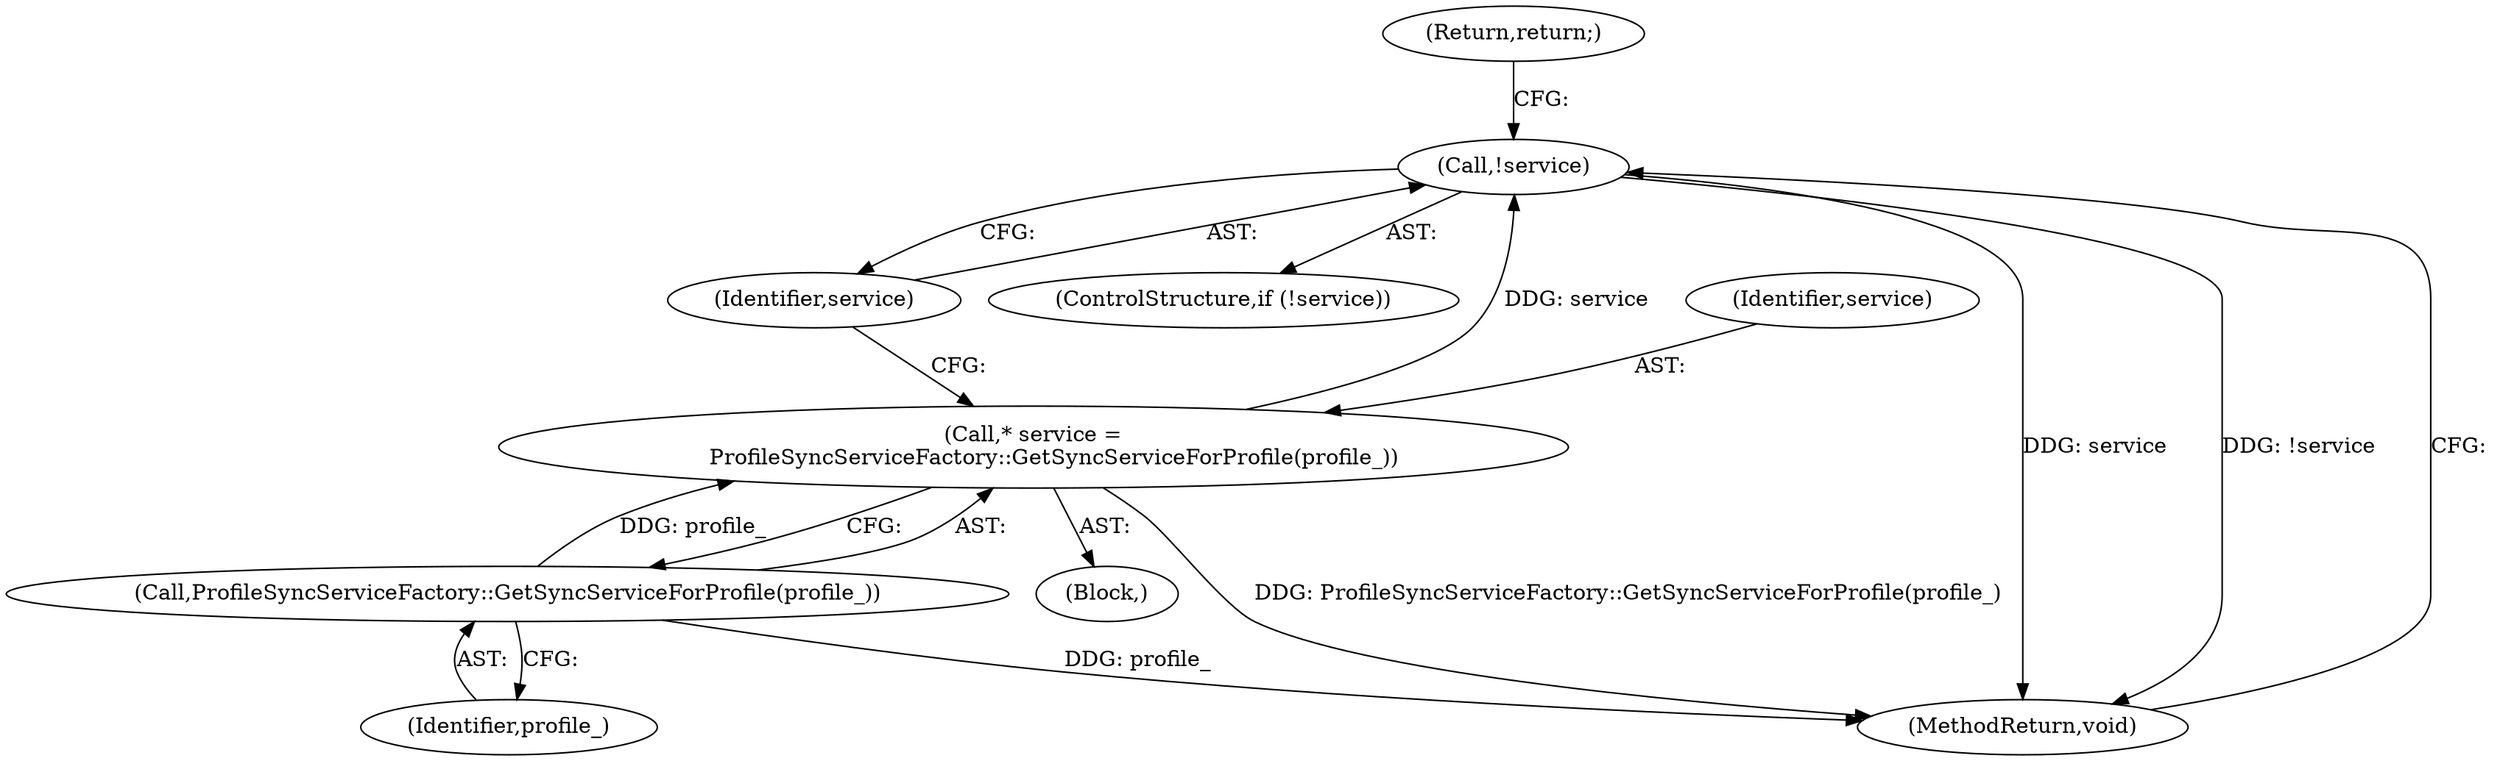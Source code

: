digraph "0_Chrome_32a9879fc01c24f9216bb2975200ab8a4afac80c_0@pointer" {
"1000110" [label="(Call,!service)"];
"1000105" [label="(Call,* service =\n      ProfileSyncServiceFactory::GetSyncServiceForProfile(profile_))"];
"1000107" [label="(Call,ProfileSyncServiceFactory::GetSyncServiceForProfile(profile_))"];
"1000108" [label="(Identifier,profile_)"];
"1000105" [label="(Call,* service =\n      ProfileSyncServiceFactory::GetSyncServiceForProfile(profile_))"];
"1000103" [label="(Block,)"];
"1000109" [label="(ControlStructure,if (!service))"];
"1000110" [label="(Call,!service)"];
"1000107" [label="(Call,ProfileSyncServiceFactory::GetSyncServiceForProfile(profile_))"];
"1000111" [label="(Identifier,service)"];
"1000106" [label="(Identifier,service)"];
"1000112" [label="(Return,return;)"];
"1000114" [label="(MethodReturn,void)"];
"1000110" -> "1000109"  [label="AST: "];
"1000110" -> "1000111"  [label="CFG: "];
"1000111" -> "1000110"  [label="AST: "];
"1000112" -> "1000110"  [label="CFG: "];
"1000114" -> "1000110"  [label="CFG: "];
"1000110" -> "1000114"  [label="DDG: service"];
"1000110" -> "1000114"  [label="DDG: !service"];
"1000105" -> "1000110"  [label="DDG: service"];
"1000105" -> "1000103"  [label="AST: "];
"1000105" -> "1000107"  [label="CFG: "];
"1000106" -> "1000105"  [label="AST: "];
"1000107" -> "1000105"  [label="AST: "];
"1000111" -> "1000105"  [label="CFG: "];
"1000105" -> "1000114"  [label="DDG: ProfileSyncServiceFactory::GetSyncServiceForProfile(profile_)"];
"1000107" -> "1000105"  [label="DDG: profile_"];
"1000107" -> "1000108"  [label="CFG: "];
"1000108" -> "1000107"  [label="AST: "];
"1000107" -> "1000114"  [label="DDG: profile_"];
}
